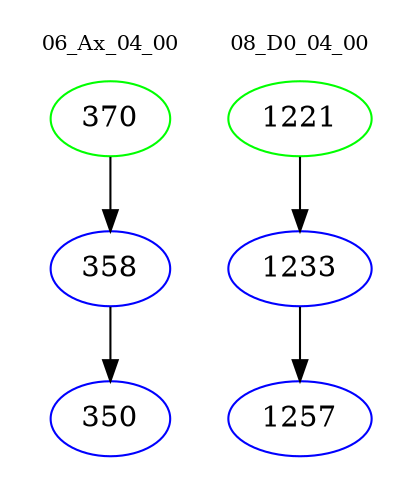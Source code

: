 digraph{
subgraph cluster_0 {
color = white
label = "06_Ax_04_00";
fontsize=10;
T0_370 [label="370", color="green"]
T0_370 -> T0_358 [color="black"]
T0_358 [label="358", color="blue"]
T0_358 -> T0_350 [color="black"]
T0_350 [label="350", color="blue"]
}
subgraph cluster_1 {
color = white
label = "08_D0_04_00";
fontsize=10;
T1_1221 [label="1221", color="green"]
T1_1221 -> T1_1233 [color="black"]
T1_1233 [label="1233", color="blue"]
T1_1233 -> T1_1257 [color="black"]
T1_1257 [label="1257", color="blue"]
}
}
